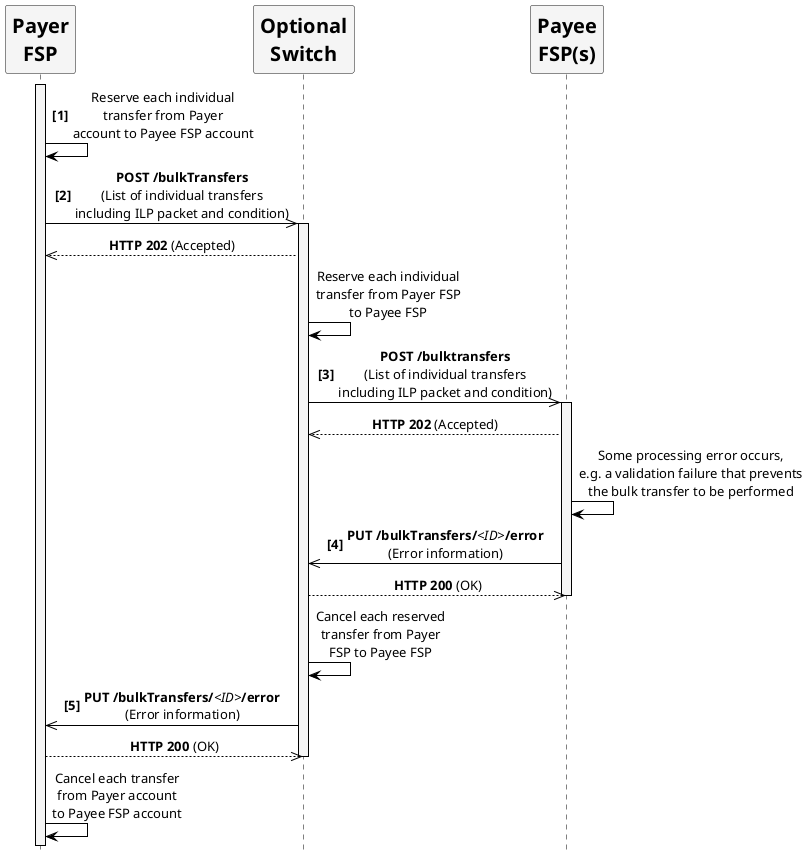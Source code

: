 /'*****
License
--------------
Copyright © 2017 Bill & Melinda Gates Foundation
The Mojaloop files are made available by the Bill & Melinda Gates Foundation under the Apache License, Version 2.0 (the "License") and you may not use these files except in compliance with the License. You may obtain a copy of the License at
http://www.apache.org/licenses/LICENSE-2.0
Unless required by applicable law or agreed to in writing, the Mojaloop files are distributed on an "AS IS" BASIS, WITHOUT WARRANTIES OR CONDITIONS OF ANY KIND, either express or implied. See the License for the specific language governing permissions and limitations under the License.
Contributors
--------------
This is the official list of the Mojaloop project contributors for this file.
Names of the original copyright holders (individuals or organizations)
should be listed with a '*' in the first column. People who have
contributed from an organization can be listed under the organization
that actually holds the copyright for their contributions (see the
Gates Foundation organization for an example). Those individuals should have
their names indented and be marked with a '-'. Email address can be added
optionally within square brackets <email>.
* Gates Foundation
- Name Surname <name.surname@gatesfoundation.com>

* Henk Kodde <henk.kodde@modusbox.com>
--------------
******'/

@startuml

' declaring skinparam
skinparam sequenceMessageAlign center
skinparam shadowing false
skinparam defaultFontName Verdana
skinparam monochrome true
skinparam SequenceLifeLineBackgroundColor WhiteSmoke
skinparam SequenceLifeLineBorderColor Black
skinparam ParticipantFontStyle Bold
skinparam ParticipantFontSize 20
skinparam ParticipantBackgroundColor WhiteSmoke
skinparam ArrowColor Black

hide footbox

' declare title
' title Handling of error callback from API Service /bulkTransfers

' Actor Keys:
' participant - FSP(Payer/Payee) and Switch


' declare actors
participant "Payer\nFSP" as PayerFSP
participant "Optional\nSwitch" as Switch
participant "Payee\nFSP(s)" as PayeeFSP

' start flow
autonumber 1 1 "<b>[0]"
activate PayerFSP
PayerFSP -> PayerFSP: Reserve each individual\ntransfer from Payer\naccount to Payee FSP account
PayerFSP ->> Switch: **POST /bulkTransfers**\n(List of individual transfers\nincluding ILP packet and condition)
activate Switch
autonumber stop
PayerFSP <<-- Switch: **HTTP 202** (Accepted)
Switch -> Switch: Reserve each individual\ntransfer from Payer FSP\nto Payee FSP
autonumber resume
Switch ->> PayeeFSP: **POST /bulktransfers**\n(List of individual transfers\nincluding ILP packet and condition)
activate PayeeFSP
autonumber stop
Switch <<-- PayeeFSP: **HTTP 202** (Accepted)
PayeeFSP -> PayeeFSP: Some processing error occurs,\ne.g. a validation failure that prevents\nthe bulk transfer to be performed
autonumber resume
Switch <<- PayeeFSP: **PUT /bulkTransfers/**<i><ID></i>**/error**\n(Error information)
autonumber stop
Switch -->> PayeeFSP: **HTTP 200** (OK)
deactivate PayeeFSP
Switch -> Switch: Cancel each reserved\ntransfer from Payer\nFSP to Payee FSP
autonumber resume
PayerFSP <<- Switch: **PUT /bulkTransfers/**<i><ID></i>**/error**\n(Error information)
autonumber stop
PayerFSP -->> Switch: **HTTP 200** (OK)
deactivate Switch
PayerFSP -> PayerFSP: Cancel each transfer\nfrom Payer account\nto Payee FSP account
'deactivate PayerFSP
@enduml
